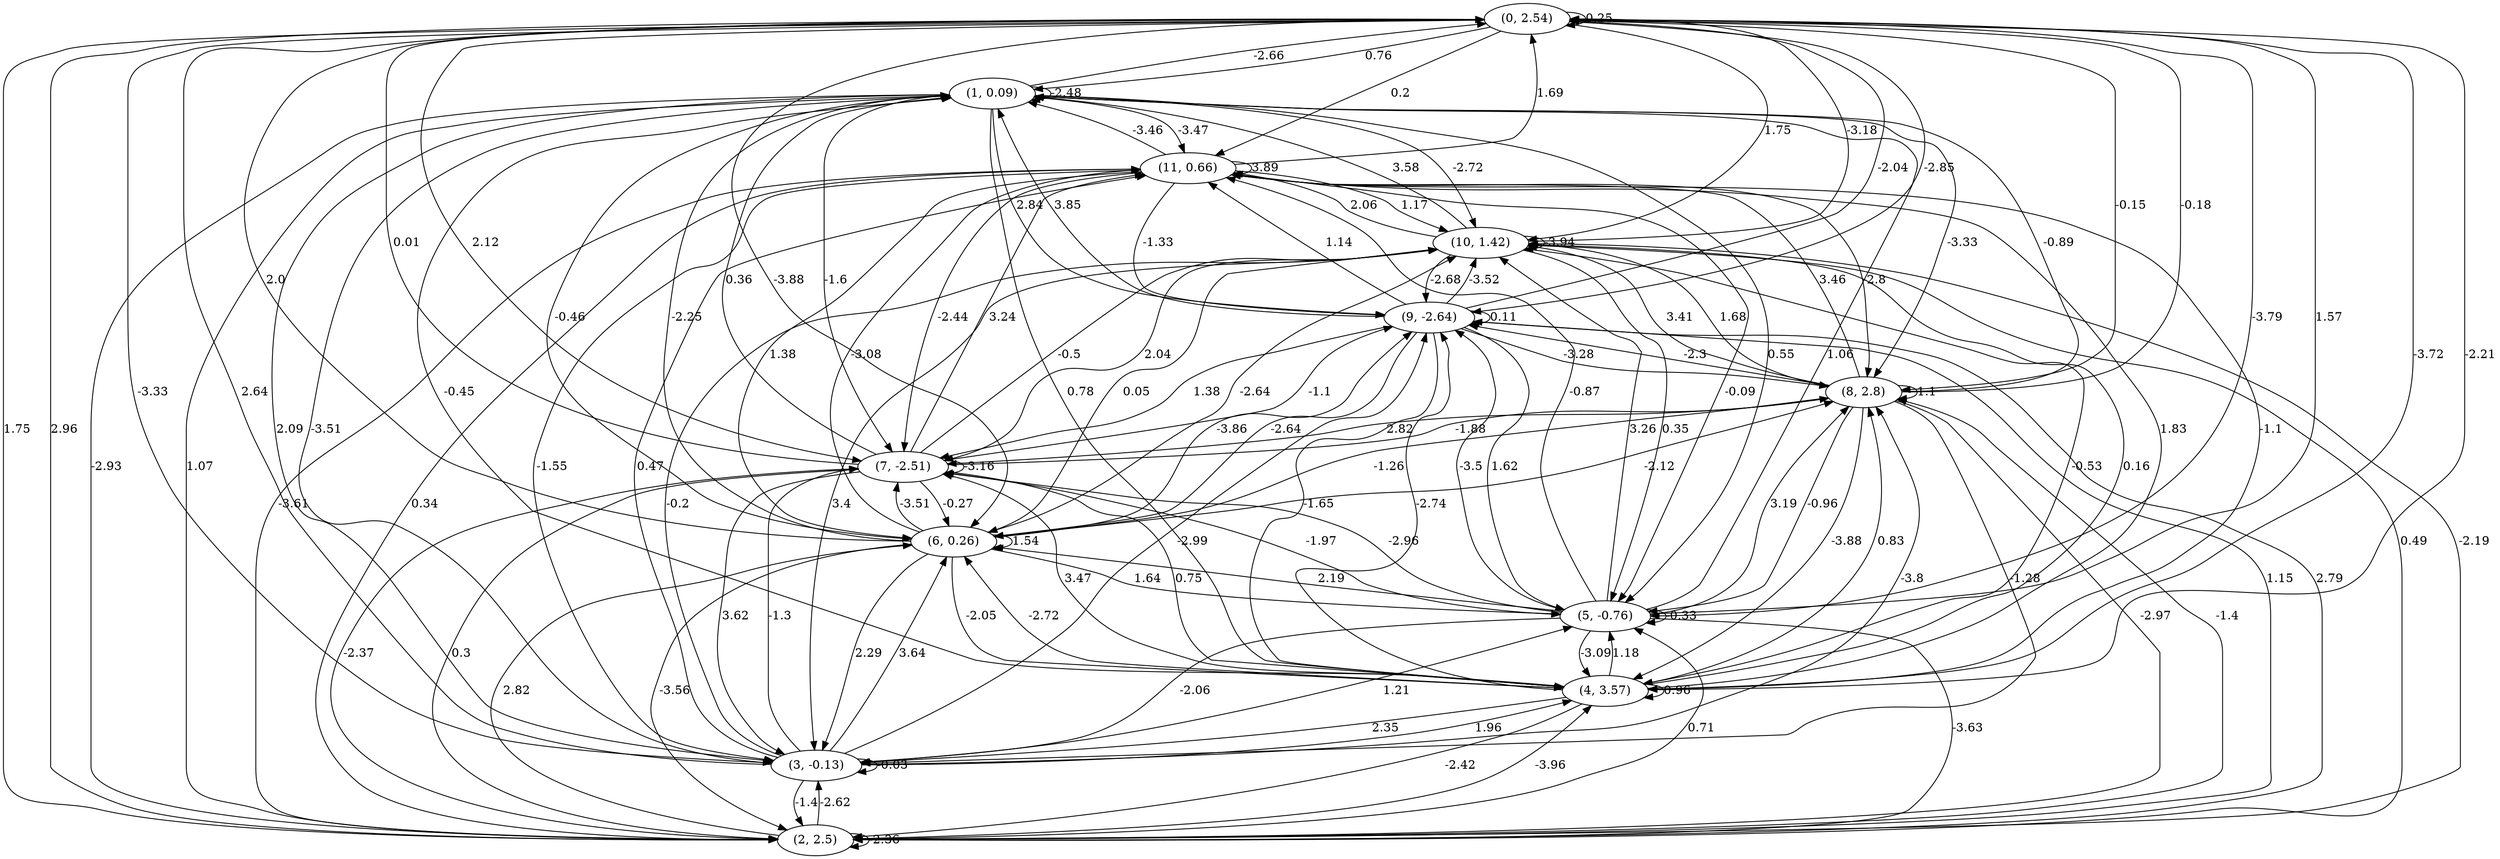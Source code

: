 digraph {
    0 [ label = "(0, 2.54)" ]
    1 [ label = "(1, 0.09)" ]
    2 [ label = "(2, 2.5)" ]
    3 [ label = "(3, -0.13)" ]
    4 [ label = "(4, 3.57)" ]
    5 [ label = "(5, -0.76)" ]
    6 [ label = "(6, 0.26)" ]
    7 [ label = "(7, -2.51)" ]
    8 [ label = "(8, 2.8)" ]
    9 [ label = "(9, -2.64)" ]
    10 [ label = "(10, 1.42)" ]
    11 [ label = "(11, 0.66)" ]
    0 -> 0 [ label = "0.25" ]
    1 -> 1 [ label = "-2.48" ]
    2 -> 2 [ label = "-2.36" ]
    3 -> 3 [ label = "-0.03" ]
    4 -> 4 [ label = "0.96" ]
    5 -> 5 [ label = "-0.33" ]
    6 -> 6 [ label = "1.54" ]
    7 -> 7 [ label = "-3.16" ]
    8 -> 8 [ label = "1.1" ]
    9 -> 9 [ label = "0.11" ]
    10 -> 10 [ label = "-3.94" ]
    11 -> 11 [ label = "3.89" ]
    1 -> 0 [ label = "-2.66" ]
    2 -> 0 [ label = "2.96" ]
    3 -> 0 [ label = "2.64" ]
    4 -> 0 [ label = "-2.21" ]
    5 -> 0 [ label = "1.57" ]
    6 -> 0 [ label = "2.0" ]
    7 -> 0 [ label = "0.01" ]
    8 -> 0 [ label = "-0.18" ]
    9 -> 0 [ label = "-2.04" ]
    10 -> 0 [ label = "-3.18" ]
    11 -> 0 [ label = "1.69" ]
    0 -> 1 [ label = "0.76" ]
    2 -> 1 [ label = "1.07" ]
    3 -> 1 [ label = "-3.51" ]
    4 -> 1 [ label = "-0.45" ]
    5 -> 1 [ label = "1.06" ]
    6 -> 1 [ label = "-2.25" ]
    7 -> 1 [ label = "0.36" ]
    8 -> 1 [ label = "-0.89" ]
    9 -> 1 [ label = "3.85" ]
    10 -> 1 [ label = "3.58" ]
    11 -> 1 [ label = "-3.46" ]
    0 -> 2 [ label = "1.75" ]
    1 -> 2 [ label = "-2.93" ]
    3 -> 2 [ label = "-1.4" ]
    4 -> 2 [ label = "-2.42" ]
    5 -> 2 [ label = "-3.63" ]
    6 -> 2 [ label = "-3.56" ]
    7 -> 2 [ label = "0.3" ]
    8 -> 2 [ label = "-2.97" ]
    9 -> 2 [ label = "1.15" ]
    10 -> 2 [ label = "0.49" ]
    11 -> 2 [ label = "-3.61" ]
    0 -> 3 [ label = "-3.33" ]
    1 -> 3 [ label = "2.09" ]
    2 -> 3 [ label = "-2.62" ]
    4 -> 3 [ label = "2.35" ]
    5 -> 3 [ label = "-2.06" ]
    6 -> 3 [ label = "2.29" ]
    7 -> 3 [ label = "3.62" ]
    8 -> 3 [ label = "-1.28" ]
    10 -> 3 [ label = "3.4" ]
    11 -> 3 [ label = "-1.55" ]
    0 -> 4 [ label = "-3.72" ]
    1 -> 4 [ label = "0.78" ]
    2 -> 4 [ label = "-3.96" ]
    3 -> 4 [ label = "1.96" ]
    5 -> 4 [ label = "-3.09" ]
    6 -> 4 [ label = "-2.05" ]
    7 -> 4 [ label = "0.75" ]
    8 -> 4 [ label = "-3.88" ]
    9 -> 4 [ label = "-1.65" ]
    10 -> 4 [ label = "-0.53" ]
    11 -> 4 [ label = "-1.1" ]
    0 -> 5 [ label = "-3.79" ]
    1 -> 5 [ label = "0.55" ]
    2 -> 5 [ label = "0.71" ]
    3 -> 5 [ label = "1.21" ]
    4 -> 5 [ label = "1.18" ]
    6 -> 5 [ label = "1.64" ]
    7 -> 5 [ label = "-1.97" ]
    8 -> 5 [ label = "-0.96" ]
    9 -> 5 [ label = "1.62" ]
    10 -> 5 [ label = "0.35" ]
    11 -> 5 [ label = "-0.09" ]
    0 -> 6 [ label = "-3.88" ]
    1 -> 6 [ label = "-0.46" ]
    2 -> 6 [ label = "2.82" ]
    3 -> 6 [ label = "3.64" ]
    4 -> 6 [ label = "-2.72" ]
    5 -> 6 [ label = "2.19" ]
    7 -> 6 [ label = "-0.27" ]
    8 -> 6 [ label = "-1.26" ]
    9 -> 6 [ label = "-2.64" ]
    10 -> 6 [ label = "0.05" ]
    11 -> 6 [ label = "1.38" ]
    0 -> 7 [ label = "2.12" ]
    1 -> 7 [ label = "-1.6" ]
    2 -> 7 [ label = "-2.37" ]
    3 -> 7 [ label = "-1.3" ]
    4 -> 7 [ label = "3.47" ]
    5 -> 7 [ label = "-2.96" ]
    6 -> 7 [ label = "-3.51" ]
    8 -> 7 [ label = "2.82" ]
    9 -> 7 [ label = "1.38" ]
    10 -> 7 [ label = "2.04" ]
    11 -> 7 [ label = "-2.44" ]
    0 -> 8 [ label = "-0.15" ]
    1 -> 8 [ label = "-3.33" ]
    2 -> 8 [ label = "-1.4" ]
    3 -> 8 [ label = "-3.8" ]
    4 -> 8 [ label = "0.83" ]
    5 -> 8 [ label = "3.19" ]
    6 -> 8 [ label = "-2.12" ]
    7 -> 8 [ label = "-1.88" ]
    9 -> 8 [ label = "-3.28" ]
    10 -> 8 [ label = "1.68" ]
    11 -> 8 [ label = "-2.8" ]
    0 -> 9 [ label = "-2.85" ]
    1 -> 9 [ label = "2.84" ]
    2 -> 9 [ label = "2.79" ]
    3 -> 9 [ label = "-2.99" ]
    4 -> 9 [ label = "-2.74" ]
    5 -> 9 [ label = "-3.5" ]
    6 -> 9 [ label = "-3.86" ]
    7 -> 9 [ label = "-1.1" ]
    8 -> 9 [ label = "-2.3" ]
    10 -> 9 [ label = "-2.68" ]
    11 -> 9 [ label = "-1.33" ]
    0 -> 10 [ label = "1.75" ]
    1 -> 10 [ label = "-2.72" ]
    2 -> 10 [ label = "-2.19" ]
    3 -> 10 [ label = "-0.2" ]
    4 -> 10 [ label = "0.16" ]
    5 -> 10 [ label = "3.26" ]
    6 -> 10 [ label = "-2.64" ]
    7 -> 10 [ label = "-0.5" ]
    8 -> 10 [ label = "3.41" ]
    9 -> 10 [ label = "-3.52" ]
    11 -> 10 [ label = "1.17" ]
    0 -> 11 [ label = "0.2" ]
    1 -> 11 [ label = "-3.47" ]
    2 -> 11 [ label = "0.34" ]
    3 -> 11 [ label = "0.47" ]
    4 -> 11 [ label = "1.83" ]
    5 -> 11 [ label = "-0.87" ]
    6 -> 11 [ label = "-3.08" ]
    7 -> 11 [ label = "3.24" ]
    8 -> 11 [ label = "3.46" ]
    9 -> 11 [ label = "1.14" ]
    10 -> 11 [ label = "2.06" ]
}


